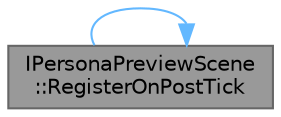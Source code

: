 digraph "IPersonaPreviewScene::RegisterOnPostTick"
{
 // INTERACTIVE_SVG=YES
 // LATEX_PDF_SIZE
  bgcolor="transparent";
  edge [fontname=Helvetica,fontsize=10,labelfontname=Helvetica,labelfontsize=10];
  node [fontname=Helvetica,fontsize=10,shape=box,height=0.2,width=0.4];
  rankdir="LR";
  Node1 [id="Node000001",label="IPersonaPreviewScene\l::RegisterOnPostTick",height=0.2,width=0.4,color="gray40", fillcolor="grey60", style="filled", fontcolor="black",tooltip="Register a callback for just after the preview scene is ticked."];
  Node1 -> Node1 [id="edge1_Node000001_Node000001",color="steelblue1",style="solid",tooltip=" "];
}
